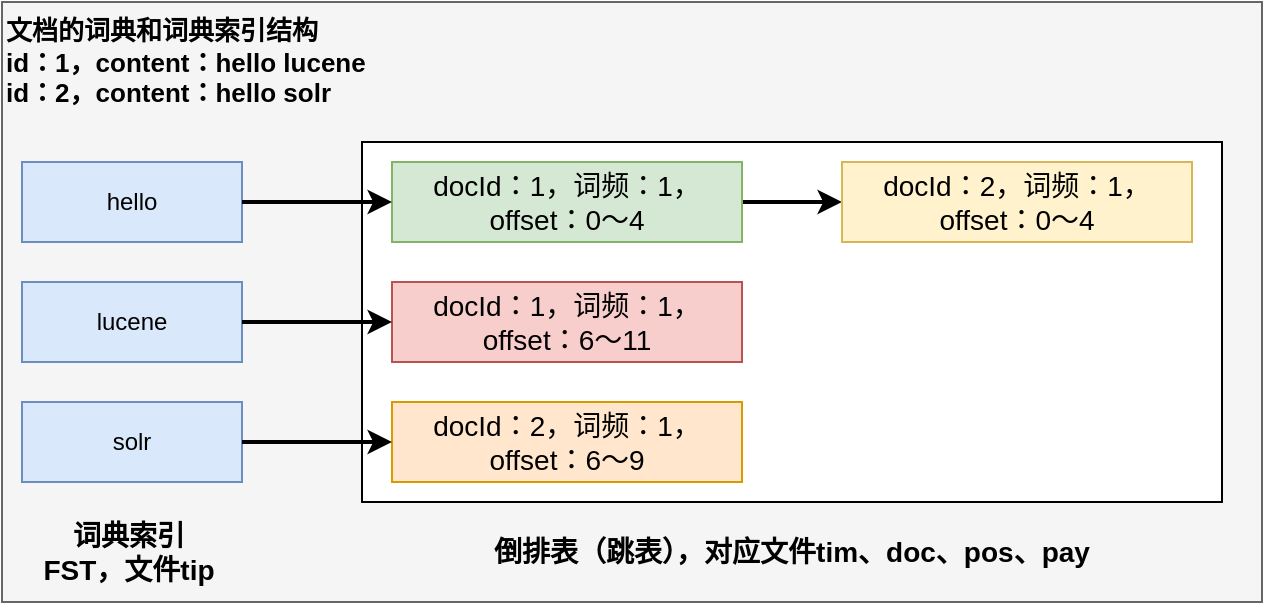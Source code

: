 <mxfile version="20.6.0" type="github">
  <diagram id="U9PDa7CynsyJNOF8UVTV" name="第 1 页">
    <mxGraphModel dx="946" dy="621" grid="1" gridSize="10" guides="1" tooltips="1" connect="1" arrows="1" fold="1" page="1" pageScale="1" pageWidth="827" pageHeight="1169" math="0" shadow="0">
      <root>
        <mxCell id="0" />
        <mxCell id="1" parent="0" />
        <mxCell id="u2pC5DHE-9uG1haP-ySe-1" value="" style="rounded=0;whiteSpace=wrap;html=1;fillColor=#f5f5f5;fontColor=#333333;strokeColor=#666666;" vertex="1" parent="1">
          <mxGeometry x="150" y="80" width="630" height="300" as="geometry" />
        </mxCell>
        <mxCell id="u2pC5DHE-9uG1haP-ySe-2" value="hello" style="rounded=0;whiteSpace=wrap;html=1;fillColor=#dae8fc;strokeColor=#6c8ebf;" vertex="1" parent="1">
          <mxGeometry x="160" y="160" width="110" height="40" as="geometry" />
        </mxCell>
        <mxCell id="u2pC5DHE-9uG1haP-ySe-3" value="lucene" style="rounded=0;whiteSpace=wrap;html=1;fillColor=#dae8fc;strokeColor=#6c8ebf;" vertex="1" parent="1">
          <mxGeometry x="160" y="220" width="110" height="40" as="geometry" />
        </mxCell>
        <mxCell id="u2pC5DHE-9uG1haP-ySe-4" value="solr" style="rounded=0;whiteSpace=wrap;html=1;fillColor=#dae8fc;strokeColor=#6c8ebf;" vertex="1" parent="1">
          <mxGeometry x="160" y="280" width="110" height="40" as="geometry" />
        </mxCell>
        <mxCell id="u2pC5DHE-9uG1haP-ySe-5" value="" style="rounded=0;whiteSpace=wrap;html=1;" vertex="1" parent="1">
          <mxGeometry x="330" y="150" width="430" height="180" as="geometry" />
        </mxCell>
        <mxCell id="u2pC5DHE-9uG1haP-ySe-6" value="&lt;b&gt;&lt;font style=&quot;font-size: 14px;&quot;&gt;词典索引FST，文件tip&lt;br&gt;&lt;/font&gt;&lt;/b&gt;" style="text;html=1;strokeColor=none;fillColor=none;align=center;verticalAlign=middle;whiteSpace=wrap;rounded=0;" vertex="1" parent="1">
          <mxGeometry x="166" y="340" width="95" height="30" as="geometry" />
        </mxCell>
        <mxCell id="u2pC5DHE-9uG1haP-ySe-8" value="&lt;b style=&quot;font-size: 13px;&quot;&gt;文档的词典和词典索引结构&lt;br&gt;id：1，content：hello lucene&lt;br&gt;id：2，content：hello solr&lt;/b&gt;" style="text;html=1;strokeColor=none;fillColor=none;align=left;verticalAlign=middle;whiteSpace=wrap;rounded=0;" vertex="1" parent="1">
          <mxGeometry x="150" y="80" width="330" height="60" as="geometry" />
        </mxCell>
        <mxCell id="u2pC5DHE-9uG1haP-ySe-11" style="edgeStyle=orthogonalEdgeStyle;rounded=0;orthogonalLoop=1;jettySize=auto;html=1;entryX=0;entryY=0.5;entryDx=0;entryDy=0;fontSize=14;strokeWidth=2;" edge="1" parent="1" source="u2pC5DHE-9uG1haP-ySe-9" target="u2pC5DHE-9uG1haP-ySe-10">
          <mxGeometry relative="1" as="geometry" />
        </mxCell>
        <mxCell id="u2pC5DHE-9uG1haP-ySe-9" value="docId：1，词频：1，offset：0～4" style="rounded=0;whiteSpace=wrap;html=1;fontSize=14;fillColor=#d5e8d4;strokeColor=#82b366;" vertex="1" parent="1">
          <mxGeometry x="345" y="160" width="175" height="40" as="geometry" />
        </mxCell>
        <mxCell id="u2pC5DHE-9uG1haP-ySe-10" value="docId：2，词频：1，offset：0～4" style="rounded=0;whiteSpace=wrap;html=1;fontSize=14;fillColor=#fff2cc;strokeColor=#d6b656;" vertex="1" parent="1">
          <mxGeometry x="570" y="160" width="175" height="40" as="geometry" />
        </mxCell>
        <mxCell id="u2pC5DHE-9uG1haP-ySe-12" value="docId：1，词频：1，offset：6～11" style="rounded=0;whiteSpace=wrap;html=1;fontSize=14;fillColor=#f8cecc;strokeColor=#b85450;" vertex="1" parent="1">
          <mxGeometry x="345" y="220" width="175" height="40" as="geometry" />
        </mxCell>
        <mxCell id="u2pC5DHE-9uG1haP-ySe-13" value="docId：2，词频：1，offset：6～9" style="rounded=0;whiteSpace=wrap;html=1;fontSize=14;fillColor=#ffe6cc;strokeColor=#d79b00;" vertex="1" parent="1">
          <mxGeometry x="345" y="280" width="175" height="40" as="geometry" />
        </mxCell>
        <mxCell id="u2pC5DHE-9uG1haP-ySe-14" style="edgeStyle=orthogonalEdgeStyle;rounded=0;orthogonalLoop=1;jettySize=auto;html=1;entryX=0;entryY=0.5;entryDx=0;entryDy=0;strokeWidth=2;fontSize=14;" edge="1" parent="1" source="u2pC5DHE-9uG1haP-ySe-2" target="u2pC5DHE-9uG1haP-ySe-9">
          <mxGeometry relative="1" as="geometry" />
        </mxCell>
        <mxCell id="u2pC5DHE-9uG1haP-ySe-15" style="edgeStyle=orthogonalEdgeStyle;rounded=0;orthogonalLoop=1;jettySize=auto;html=1;exitX=1;exitY=0.5;exitDx=0;exitDy=0;entryX=0;entryY=0.5;entryDx=0;entryDy=0;strokeWidth=2;fontSize=14;" edge="1" parent="1" source="u2pC5DHE-9uG1haP-ySe-3" target="u2pC5DHE-9uG1haP-ySe-12">
          <mxGeometry relative="1" as="geometry" />
        </mxCell>
        <mxCell id="u2pC5DHE-9uG1haP-ySe-16" style="edgeStyle=orthogonalEdgeStyle;rounded=0;orthogonalLoop=1;jettySize=auto;html=1;exitX=1;exitY=0.5;exitDx=0;exitDy=0;entryX=0;entryY=0.5;entryDx=0;entryDy=0;strokeWidth=2;fontSize=14;" edge="1" parent="1" source="u2pC5DHE-9uG1haP-ySe-4" target="u2pC5DHE-9uG1haP-ySe-13">
          <mxGeometry relative="1" as="geometry" />
        </mxCell>
        <mxCell id="u2pC5DHE-9uG1haP-ySe-17" value="&lt;b&gt;倒排表（跳表），对应文件tim、doc、pos、pay&lt;/b&gt;" style="text;html=1;strokeColor=none;fillColor=none;align=center;verticalAlign=middle;whiteSpace=wrap;rounded=0;fontSize=14;" vertex="1" parent="1">
          <mxGeometry x="350" y="340" width="390" height="30" as="geometry" />
        </mxCell>
      </root>
    </mxGraphModel>
  </diagram>
</mxfile>
